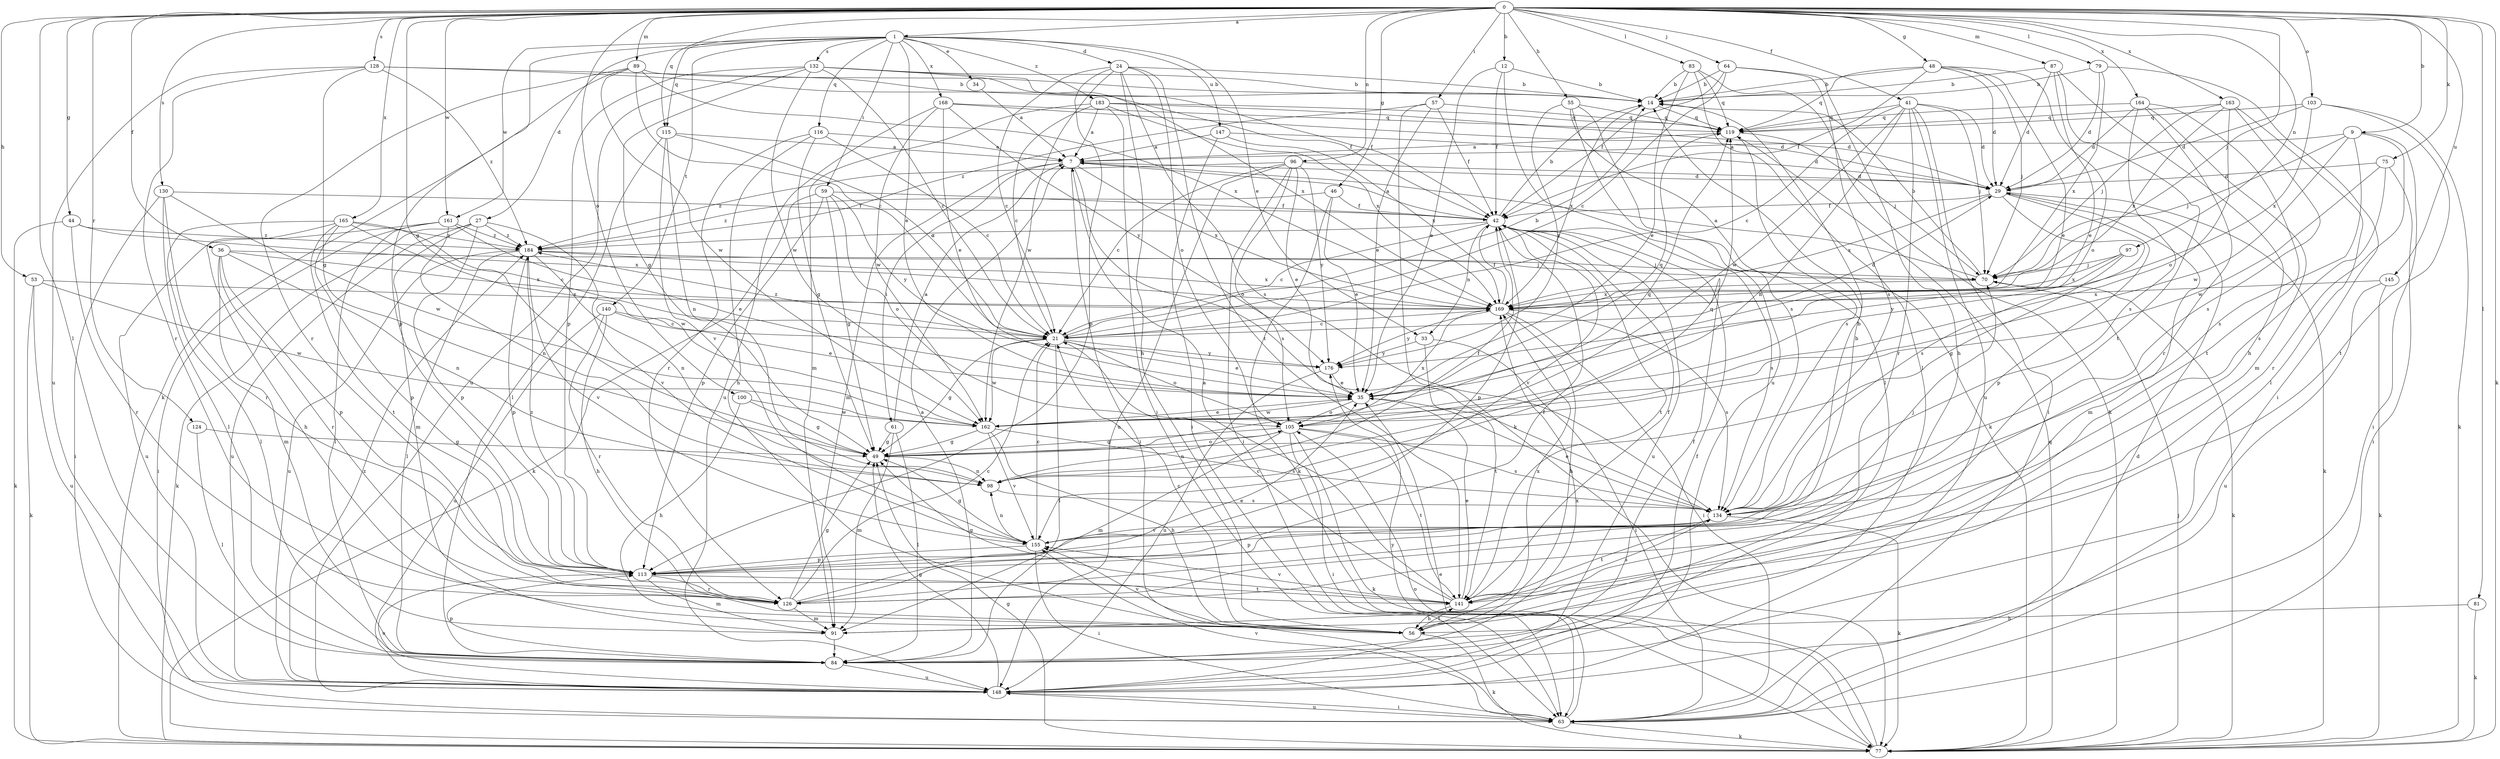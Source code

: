 strict digraph  {
0;
1;
7;
9;
12;
14;
21;
24;
27;
29;
33;
34;
35;
36;
41;
42;
44;
46;
48;
49;
53;
55;
56;
57;
59;
61;
63;
64;
70;
75;
77;
79;
81;
83;
84;
87;
89;
91;
96;
97;
98;
100;
103;
105;
113;
115;
116;
119;
124;
126;
128;
130;
132;
134;
140;
141;
145;
147;
148;
155;
161;
162;
163;
164;
165;
168;
169;
176;
183;
184;
0 -> 1  [label=a];
0 -> 9  [label=b];
0 -> 12  [label=b];
0 -> 36  [label=f];
0 -> 41  [label=f];
0 -> 44  [label=g];
0 -> 46  [label=g];
0 -> 48  [label=g];
0 -> 49  [label=g];
0 -> 53  [label=h];
0 -> 55  [label=h];
0 -> 57  [label=i];
0 -> 64  [label=j];
0 -> 70  [label=j];
0 -> 75  [label=k];
0 -> 77  [label=k];
0 -> 79  [label=l];
0 -> 81  [label=l];
0 -> 83  [label=l];
0 -> 84  [label=l];
0 -> 87  [label=m];
0 -> 89  [label=m];
0 -> 96  [label=n];
0 -> 97  [label=n];
0 -> 100  [label=o];
0 -> 103  [label=o];
0 -> 115  [label=q];
0 -> 124  [label=r];
0 -> 128  [label=s];
0 -> 130  [label=s];
0 -> 145  [label=u];
0 -> 161  [label=w];
0 -> 163  [label=x];
0 -> 164  [label=x];
0 -> 165  [label=x];
1 -> 24  [label=d];
1 -> 27  [label=d];
1 -> 33  [label=e];
1 -> 34  [label=e];
1 -> 35  [label=e];
1 -> 59  [label=i];
1 -> 77  [label=k];
1 -> 115  [label=q];
1 -> 116  [label=q];
1 -> 132  [label=s];
1 -> 140  [label=t];
1 -> 147  [label=u];
1 -> 161  [label=w];
1 -> 168  [label=x];
1 -> 183  [label=z];
7 -> 29  [label=d];
7 -> 61  [label=i];
7 -> 63  [label=i];
7 -> 91  [label=m];
7 -> 134  [label=s];
7 -> 169  [label=x];
9 -> 7  [label=a];
9 -> 63  [label=i];
9 -> 70  [label=j];
9 -> 126  [label=r];
9 -> 134  [label=s];
9 -> 162  [label=w];
12 -> 14  [label=b];
12 -> 35  [label=e];
12 -> 42  [label=f];
12 -> 148  [label=u];
14 -> 119  [label=q];
14 -> 169  [label=x];
21 -> 14  [label=b];
21 -> 29  [label=d];
21 -> 35  [label=e];
21 -> 49  [label=g];
21 -> 84  [label=l];
21 -> 105  [label=o];
21 -> 162  [label=w];
21 -> 176  [label=y];
21 -> 184  [label=z];
24 -> 14  [label=b];
24 -> 21  [label=c];
24 -> 56  [label=h];
24 -> 105  [label=o];
24 -> 113  [label=p];
24 -> 134  [label=s];
24 -> 141  [label=t];
24 -> 162  [label=w];
27 -> 77  [label=k];
27 -> 91  [label=m];
27 -> 113  [label=p];
27 -> 148  [label=u];
27 -> 155  [label=v];
27 -> 184  [label=z];
29 -> 42  [label=f];
29 -> 77  [label=k];
29 -> 91  [label=m];
29 -> 113  [label=p];
29 -> 134  [label=s];
29 -> 169  [label=x];
33 -> 63  [label=i];
33 -> 141  [label=t];
33 -> 176  [label=y];
34 -> 7  [label=a];
35 -> 105  [label=o];
35 -> 119  [label=q];
35 -> 162  [label=w];
36 -> 70  [label=j];
36 -> 91  [label=m];
36 -> 98  [label=n];
36 -> 113  [label=p];
36 -> 126  [label=r];
36 -> 169  [label=x];
41 -> 21  [label=c];
41 -> 29  [label=d];
41 -> 63  [label=i];
41 -> 70  [label=j];
41 -> 98  [label=n];
41 -> 119  [label=q];
41 -> 126  [label=r];
41 -> 148  [label=u];
41 -> 162  [label=w];
42 -> 7  [label=a];
42 -> 14  [label=b];
42 -> 21  [label=c];
42 -> 113  [label=p];
42 -> 134  [label=s];
42 -> 141  [label=t];
42 -> 148  [label=u];
42 -> 155  [label=v];
42 -> 184  [label=z];
42 -> 33  [label=n];
44 -> 77  [label=k];
44 -> 126  [label=r];
44 -> 169  [label=x];
44 -> 184  [label=z];
46 -> 35  [label=e];
46 -> 42  [label=f];
46 -> 77  [label=k];
46 -> 184  [label=z];
48 -> 14  [label=b];
48 -> 29  [label=d];
48 -> 35  [label=e];
48 -> 42  [label=f];
48 -> 70  [label=j];
48 -> 105  [label=o];
48 -> 119  [label=q];
49 -> 98  [label=n];
49 -> 105  [label=o];
49 -> 119  [label=q];
53 -> 77  [label=k];
53 -> 148  [label=u];
53 -> 162  [label=w];
53 -> 169  [label=x];
55 -> 77  [label=k];
55 -> 84  [label=l];
55 -> 119  [label=q];
55 -> 134  [label=s];
55 -> 176  [label=y];
56 -> 21  [label=c];
56 -> 77  [label=k];
56 -> 141  [label=t];
56 -> 155  [label=v];
56 -> 169  [label=x];
57 -> 35  [label=e];
57 -> 42  [label=f];
57 -> 77  [label=k];
57 -> 119  [label=q];
57 -> 184  [label=z];
59 -> 42  [label=f];
59 -> 49  [label=g];
59 -> 77  [label=k];
59 -> 105  [label=o];
59 -> 113  [label=p];
59 -> 176  [label=y];
61 -> 7  [label=a];
61 -> 49  [label=g];
61 -> 84  [label=l];
61 -> 91  [label=m];
63 -> 29  [label=d];
63 -> 77  [label=k];
63 -> 148  [label=u];
63 -> 155  [label=v];
63 -> 176  [label=y];
64 -> 14  [label=b];
64 -> 21  [label=c];
64 -> 42  [label=f];
64 -> 56  [label=h];
64 -> 134  [label=s];
70 -> 7  [label=a];
70 -> 14  [label=b];
70 -> 77  [label=k];
70 -> 169  [label=x];
75 -> 29  [label=d];
75 -> 63  [label=i];
75 -> 134  [label=s];
75 -> 162  [label=w];
77 -> 35  [label=e];
77 -> 49  [label=g];
77 -> 70  [label=j];
77 -> 105  [label=o];
77 -> 119  [label=q];
79 -> 14  [label=b];
79 -> 29  [label=d];
79 -> 63  [label=i];
79 -> 169  [label=x];
81 -> 56  [label=h];
81 -> 77  [label=k];
83 -> 14  [label=b];
83 -> 35  [label=e];
83 -> 77  [label=k];
83 -> 84  [label=l];
83 -> 119  [label=q];
84 -> 7  [label=a];
84 -> 42  [label=f];
84 -> 113  [label=p];
84 -> 148  [label=u];
87 -> 14  [label=b];
87 -> 29  [label=d];
87 -> 35  [label=e];
87 -> 56  [label=h];
87 -> 141  [label=t];
89 -> 14  [label=b];
89 -> 21  [label=c];
89 -> 113  [label=p];
89 -> 126  [label=r];
89 -> 162  [label=w];
89 -> 169  [label=x];
91 -> 84  [label=l];
96 -> 21  [label=c];
96 -> 29  [label=d];
96 -> 35  [label=e];
96 -> 63  [label=i];
96 -> 105  [label=o];
96 -> 148  [label=u];
96 -> 176  [label=y];
96 -> 184  [label=z];
97 -> 49  [label=g];
97 -> 70  [label=j];
97 -> 169  [label=x];
97 -> 176  [label=y];
98 -> 42  [label=f];
98 -> 119  [label=q];
98 -> 134  [label=s];
100 -> 49  [label=g];
100 -> 56  [label=h];
100 -> 162  [label=w];
103 -> 29  [label=d];
103 -> 77  [label=k];
103 -> 119  [label=q];
103 -> 141  [label=t];
103 -> 169  [label=x];
105 -> 49  [label=g];
105 -> 63  [label=i];
105 -> 77  [label=k];
105 -> 91  [label=m];
105 -> 98  [label=n];
105 -> 134  [label=s];
105 -> 141  [label=t];
105 -> 169  [label=x];
113 -> 14  [label=b];
113 -> 91  [label=m];
113 -> 126  [label=r];
113 -> 141  [label=t];
113 -> 148  [label=u];
113 -> 184  [label=z];
115 -> 7  [label=a];
115 -> 21  [label=c];
115 -> 84  [label=l];
115 -> 98  [label=n];
115 -> 155  [label=v];
116 -> 7  [label=a];
116 -> 21  [label=c];
116 -> 49  [label=g];
116 -> 56  [label=h];
116 -> 126  [label=r];
119 -> 7  [label=a];
119 -> 70  [label=j];
119 -> 134  [label=s];
124 -> 49  [label=g];
124 -> 84  [label=l];
126 -> 21  [label=c];
126 -> 35  [label=e];
126 -> 42  [label=f];
126 -> 49  [label=g];
126 -> 91  [label=m];
128 -> 14  [label=b];
128 -> 42  [label=f];
128 -> 49  [label=g];
128 -> 126  [label=r];
128 -> 148  [label=u];
128 -> 184  [label=z];
130 -> 42  [label=f];
130 -> 63  [label=i];
130 -> 84  [label=l];
130 -> 126  [label=r];
130 -> 162  [label=w];
132 -> 14  [label=b];
132 -> 21  [label=c];
132 -> 42  [label=f];
132 -> 49  [label=g];
132 -> 113  [label=p];
132 -> 148  [label=u];
132 -> 162  [label=w];
132 -> 169  [label=x];
134 -> 35  [label=e];
134 -> 77  [label=k];
134 -> 113  [label=p];
134 -> 141  [label=t];
134 -> 155  [label=v];
140 -> 21  [label=c];
140 -> 35  [label=e];
140 -> 56  [label=h];
140 -> 126  [label=r];
140 -> 148  [label=u];
141 -> 7  [label=a];
141 -> 21  [label=c];
141 -> 35  [label=e];
141 -> 42  [label=f];
141 -> 49  [label=g];
141 -> 56  [label=h];
141 -> 134  [label=s];
141 -> 155  [label=v];
145 -> 77  [label=k];
145 -> 148  [label=u];
145 -> 169  [label=x];
147 -> 7  [label=a];
147 -> 29  [label=d];
147 -> 63  [label=i];
147 -> 169  [label=x];
148 -> 42  [label=f];
148 -> 49  [label=g];
148 -> 63  [label=i];
148 -> 169  [label=x];
148 -> 184  [label=z];
155 -> 14  [label=b];
155 -> 21  [label=c];
155 -> 49  [label=g];
155 -> 63  [label=i];
155 -> 70  [label=j];
155 -> 98  [label=n];
155 -> 113  [label=p];
161 -> 35  [label=e];
161 -> 63  [label=i];
161 -> 84  [label=l];
161 -> 98  [label=n];
161 -> 148  [label=u];
161 -> 184  [label=z];
162 -> 35  [label=e];
162 -> 49  [label=g];
162 -> 56  [label=h];
162 -> 134  [label=s];
162 -> 155  [label=v];
163 -> 70  [label=j];
163 -> 84  [label=l];
163 -> 105  [label=o];
163 -> 119  [label=q];
163 -> 134  [label=s];
163 -> 169  [label=x];
164 -> 29  [label=d];
164 -> 91  [label=m];
164 -> 119  [label=q];
164 -> 126  [label=r];
164 -> 134  [label=s];
164 -> 141  [label=t];
165 -> 21  [label=c];
165 -> 56  [label=h];
165 -> 84  [label=l];
165 -> 113  [label=p];
165 -> 141  [label=t];
165 -> 162  [label=w];
165 -> 184  [label=z];
168 -> 29  [label=d];
168 -> 35  [label=e];
168 -> 119  [label=q];
168 -> 148  [label=u];
168 -> 162  [label=w];
168 -> 176  [label=y];
169 -> 21  [label=c];
169 -> 42  [label=f];
169 -> 56  [label=h];
169 -> 63  [label=i];
169 -> 134  [label=s];
169 -> 176  [label=y];
176 -> 35  [label=e];
176 -> 148  [label=u];
183 -> 7  [label=a];
183 -> 21  [label=c];
183 -> 29  [label=d];
183 -> 63  [label=i];
183 -> 91  [label=m];
183 -> 119  [label=q];
183 -> 169  [label=x];
184 -> 70  [label=j];
184 -> 84  [label=l];
184 -> 98  [label=n];
184 -> 113  [label=p];
184 -> 148  [label=u];
184 -> 155  [label=v];
184 -> 169  [label=x];
}
